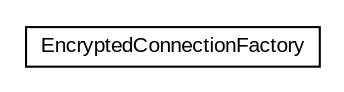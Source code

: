 #!/usr/local/bin/dot
#
# Class diagram 
# Generated by UMLGraph version R5_6-24-gf6e263 (http://www.umlgraph.org/)
#

digraph G {
	edge [fontname="arial",fontsize=10,labelfontname="arial",labelfontsize=10];
	node [fontname="arial",fontsize=10,shape=plaintext];
	nodesep=0.25;
	ranksep=0.5;
	// org.miloss.fgsms.tomcat.jdbcp.EncryptedConnectionFactory
	c74083 [label=<<table title="org.miloss.fgsms.tomcat.jdbcp.EncryptedConnectionFactory" border="0" cellborder="1" cellspacing="0" cellpadding="2" port="p" href="./EncryptedConnectionFactory.html">
		<tr><td><table border="0" cellspacing="0" cellpadding="1">
<tr><td align="center" balign="center"> EncryptedConnectionFactory </td></tr>
		</table></td></tr>
		</table>>, URL="./EncryptedConnectionFactory.html", fontname="arial", fontcolor="black", fontsize=10.0];
}

